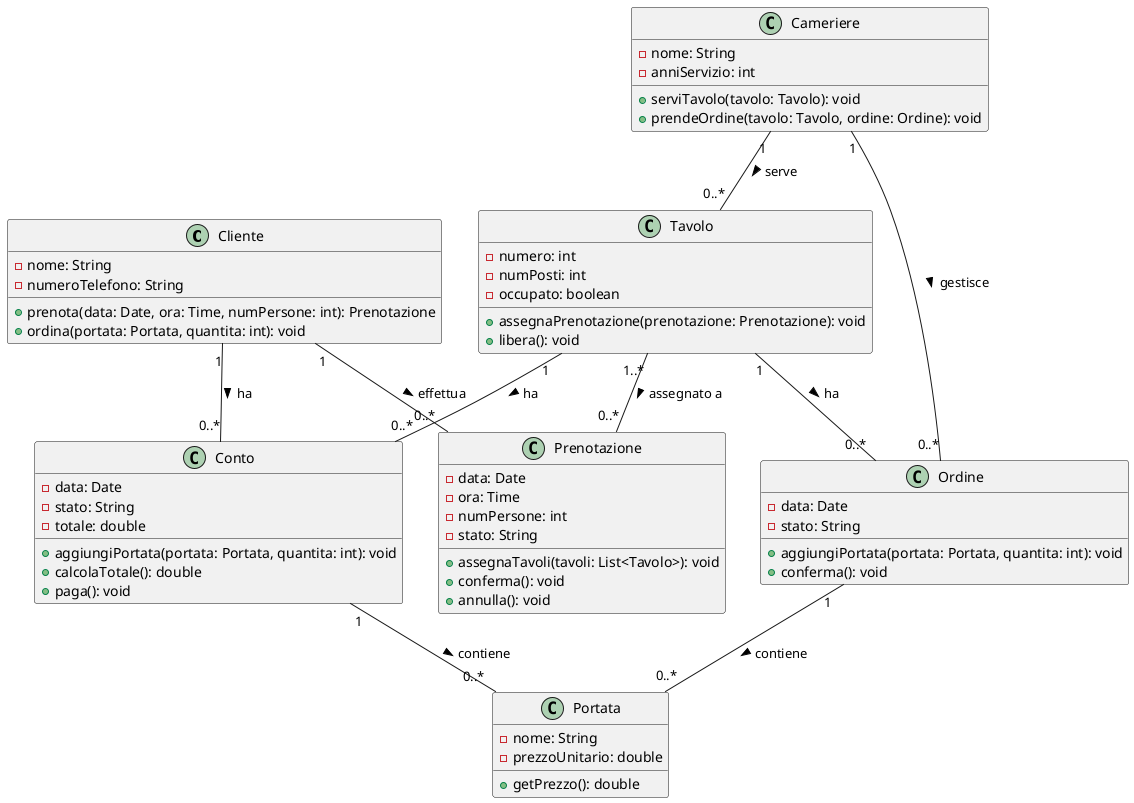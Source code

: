 @startuml Ristorante

' Definizione delle classi
class Cliente {
    -nome: String
    -numeroTelefono: String
    +prenota(data: Date, ora: Time, numPersone: int): Prenotazione
    +ordina(portata: Portata, quantita: int): void
}

class Tavolo {
    -numero: int
    -numPosti: int
    -occupato: boolean
    +assegnaPrenotazione(prenotazione: Prenotazione): void
    +libera(): void
}

class Prenotazione {
    -data: Date
    -ora: Time
    -numPersone: int
    -stato: String
    +assegnaTavoli(tavoli: List<Tavolo>): void
    +conferma(): void
    +annulla(): void
}

class Cameriere {
    -nome: String
    -anniServizio: int
    +serviTavolo(tavolo: Tavolo): void
    +prendeOrdine(tavolo: Tavolo, ordine: Ordine): void
}

class Conto {
    -data: Date
    -stato: String
    -totale: double
    +aggiungiPortata(portata: Portata, quantita: int): void
    +calcolaTotale(): double
    +paga(): void
}

class Portata {
    -nome: String
    -prezzoUnitario: double
    +getPrezzo(): double
}

class Ordine {
    -data: Date
    -stato: String
    +aggiungiPortata(portata: Portata, quantita: int): void
    +conferma(): void
}

' Relazioni tra le classi
Cliente "1" -- "0..*" Prenotazione : effettua >
Cliente "1" -- "0..*" Conto : ha >
Cameriere "1" -- "0..*" Tavolo : serve >
Tavolo "1..*" -- "0..*" Prenotazione : assegnato a >
Tavolo "1" -- "0..*" Conto : ha >
Conto "1" -- "0..*" Portata : contiene >
Ordine "1" -- "0..*" Portata : contiene >
Cameriere "1" -- "0..*" Ordine : gestisce >
Tavolo "1" -- "0..*" Ordine : ha >

@enduml 